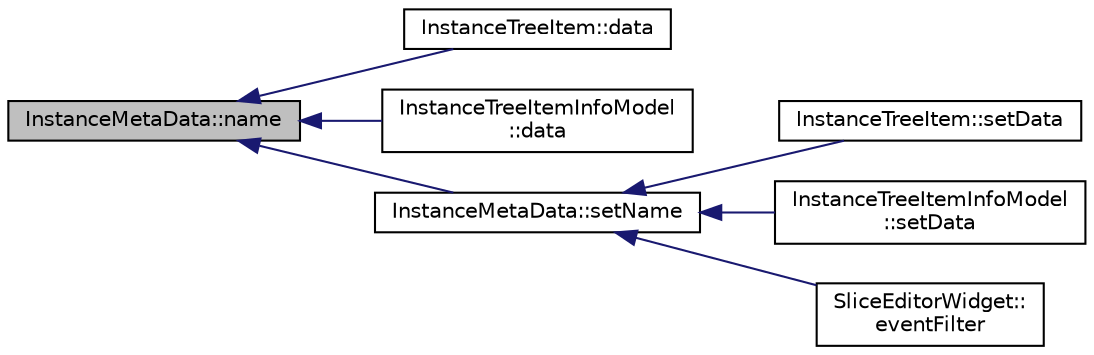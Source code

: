 digraph "InstanceMetaData::name"
{
  edge [fontname="Helvetica",fontsize="10",labelfontname="Helvetica",labelfontsize="10"];
  node [fontname="Helvetica",fontsize="10",shape=record];
  rankdir="LR";
  Node3 [label="InstanceMetaData::name",height=0.2,width=0.4,color="black", fillcolor="grey75", style="filled", fontcolor="black"];
  Node3 -> Node4 [dir="back",color="midnightblue",fontsize="10",style="solid",fontname="Helvetica"];
  Node4 [label="InstanceTreeItem::data",height=0.2,width=0.4,color="black", fillcolor="white", style="filled",URL="$class_instance_tree_item.html#aec33395849c4351937da06c6ced81d0b"];
  Node3 -> Node5 [dir="back",color="midnightblue",fontsize="10",style="solid",fontname="Helvetica"];
  Node5 [label="InstanceTreeItemInfoModel\l::data",height=0.2,width=0.4,color="black", fillcolor="white", style="filled",URL="$class_instance_tree_item_info_model.html#a9d86725a5661fd4f8b84c2844bb25174"];
  Node3 -> Node6 [dir="back",color="midnightblue",fontsize="10",style="solid",fontname="Helvetica"];
  Node6 [label="InstanceMetaData::setName",height=0.2,width=0.4,color="black", fillcolor="white", style="filled",URL="$class_instance_meta_data.html#a4449123ce2c089214e437f9e8858f8f3"];
  Node6 -> Node7 [dir="back",color="midnightblue",fontsize="10",style="solid",fontname="Helvetica"];
  Node7 [label="InstanceTreeItem::setData",height=0.2,width=0.4,color="black", fillcolor="white", style="filled",URL="$class_instance_tree_item.html#a98f07e33035edf4aa6e9f53e4d25dce2"];
  Node6 -> Node8 [dir="back",color="midnightblue",fontsize="10",style="solid",fontname="Helvetica"];
  Node8 [label="InstanceTreeItemInfoModel\l::setData",height=0.2,width=0.4,color="black", fillcolor="white", style="filled",URL="$class_instance_tree_item_info_model.html#a78231acd9409e820c1fac1a297a53da0"];
  Node6 -> Node9 [dir="back",color="midnightblue",fontsize="10",style="solid",fontname="Helvetica"];
  Node9 [label="SliceEditorWidget::\leventFilter",height=0.2,width=0.4,color="black", fillcolor="white", style="filled",URL="$class_slice_editor_widget.html#a1ec28842041deac02c57bba58ec2d6a0",tooltip="Reimplemented from QWidget::eventFilter. "];
}
